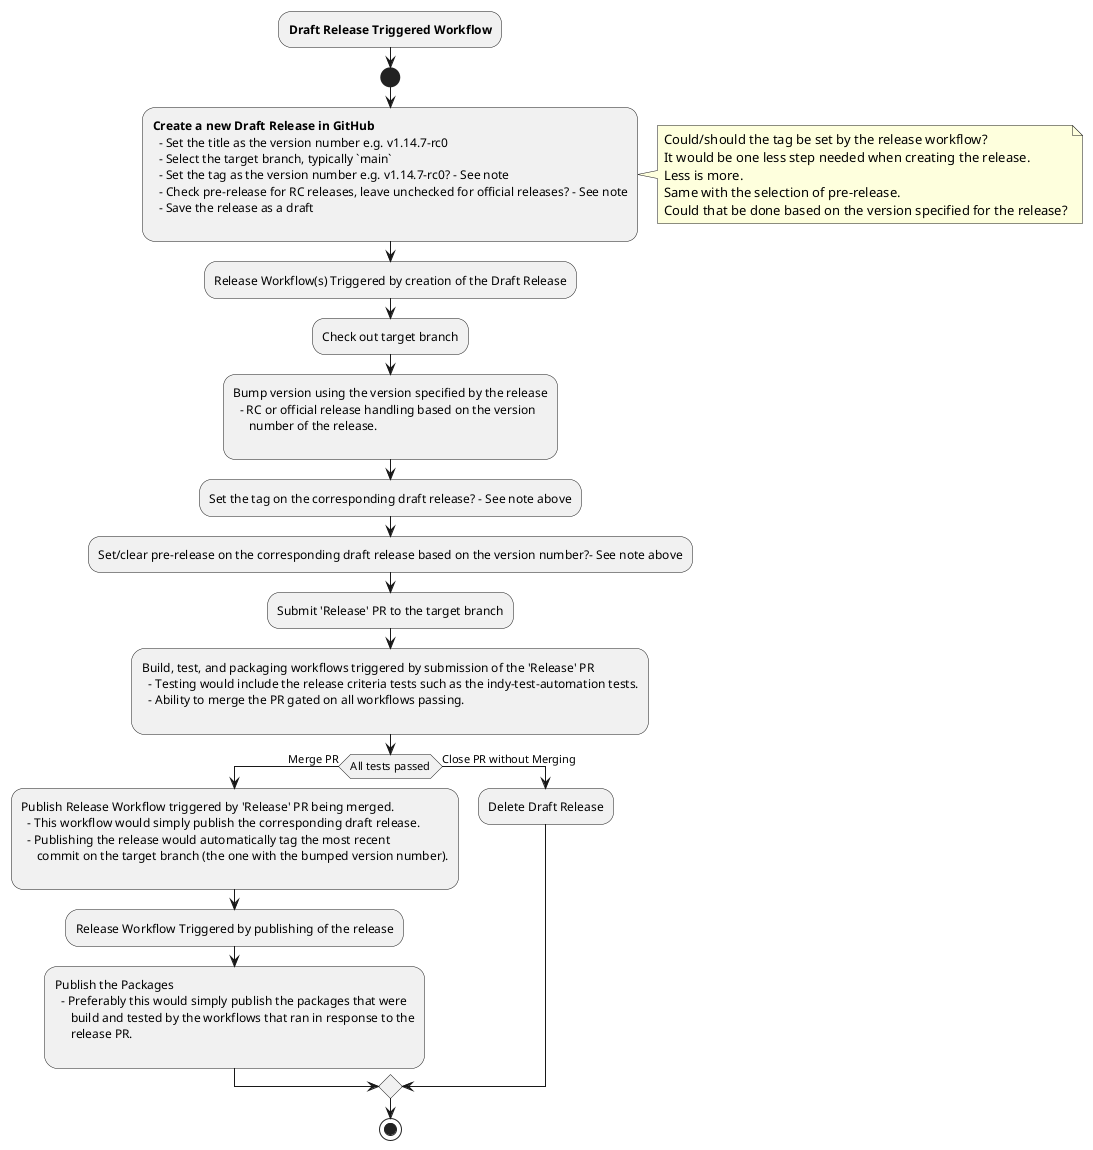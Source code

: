 @startuml

:**Draft Release Triggered Workflow**;
start

:**Create a new Draft Release in GitHub**
  - Set the title as the version number e.g. v1.14.7-rc0
  - Select the target branch, typically `main`
  - Set the tag as the version number e.g. v1.14.7-rc0? - See note
  - Check pre-release for RC releases, leave unchecked for official releases? - See note
  - Save the release as a draft
;
note right
  Could/should the tag be set by the release workflow?
  It would be one less step needed when creating the release.
  Less is more.
  Same with the selection of pre-release.
  Could that be done based on the version specified for the release?
end note

:Release Workflow(s) Triggered by creation of the Draft Release;
:Check out target branch;
:Bump version using the version specified by the release
  - RC or official release handling based on the version
     number of the release.
;
:Set the tag on the corresponding draft release? - See note above;
:Set/clear pre-release on the corresponding draft release based on the version number?- See note above;
:Submit 'Release' PR to the target branch;

:Build, test, and packaging workflows triggered by submission of the 'Release' PR
  - Testing would include the release criteria tests such as the indy-test-automation tests.
  - Ability to merge the PR gated on all workflows passing.
;

if (All tests passed) then (Merge PR)
  :Publish Release Workflow triggered by 'Release' PR being merged.
    - This workflow would simply publish the corresponding draft release.
    - Publishing the release would automatically tag the most recent
       commit on the target branch (the one with the bumped version number).
  ;
  
  :Release Workflow Triggered by publishing of the release;

  :Publish the Packages
    - Preferably this would simply publish the packages that were
       build and tested by the workflows that ran in response to the
       release PR.
  ;
else (Close PR without Merging)
  :Delete Draft Release;
endif

stop
@enduml
